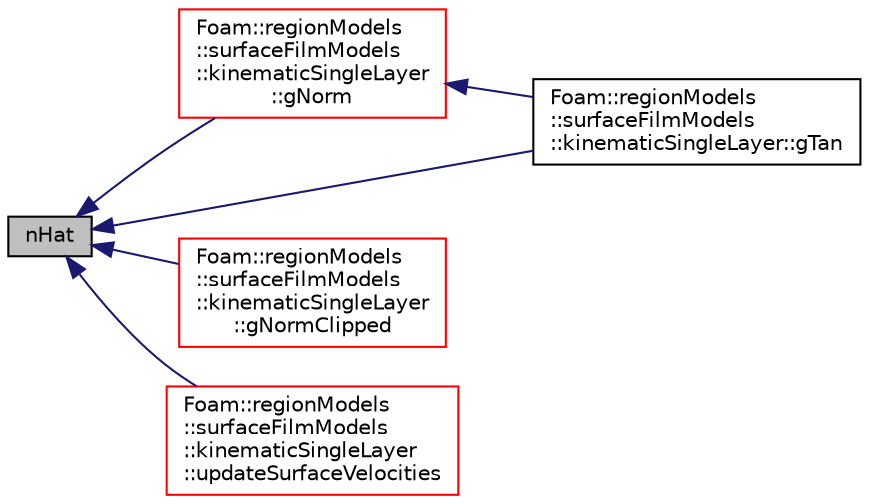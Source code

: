 digraph "nHat"
{
  bgcolor="transparent";
  edge [fontname="Helvetica",fontsize="10",labelfontname="Helvetica",labelfontsize="10"];
  node [fontname="Helvetica",fontsize="10",shape=record];
  rankdir="LR";
  Node1 [label="nHat",height=0.2,width=0.4,color="black", fillcolor="grey75", style="filled", fontcolor="black"];
  Node1 -> Node2 [dir="back",color="midnightblue",fontsize="10",style="solid",fontname="Helvetica"];
  Node2 [label="Foam::regionModels\l::surfaceFilmModels\l::kinematicSingleLayer\l::gNorm",height=0.2,width=0.4,color="red",URL="$a01229.html#a36b03881846e4652c241b289ffed6ac5",tooltip="Return the gravity normal-to-patch component contribution. "];
  Node2 -> Node3 [dir="back",color="midnightblue",fontsize="10",style="solid",fontname="Helvetica"];
  Node3 [label="Foam::regionModels\l::surfaceFilmModels\l::kinematicSingleLayer::gTan",height=0.2,width=0.4,color="black",URL="$a01229.html#a9d5bca687e0112892d9ce559f58d7b0d",tooltip="Return the gravity tangential component contributions. "];
  Node1 -> Node4 [dir="back",color="midnightblue",fontsize="10",style="solid",fontname="Helvetica"];
  Node4 [label="Foam::regionModels\l::surfaceFilmModels\l::kinematicSingleLayer\l::gNormClipped",height=0.2,width=0.4,color="red",URL="$a01229.html#a67832a61dba0da8c9e97d74abbc12641",tooltip="Return the gravity normal-to-patch component contribution. "];
  Node1 -> Node3 [dir="back",color="midnightblue",fontsize="10",style="solid",fontname="Helvetica"];
  Node1 -> Node5 [dir="back",color="midnightblue",fontsize="10",style="solid",fontname="Helvetica"];
  Node5 [label="Foam::regionModels\l::surfaceFilmModels\l::kinematicSingleLayer\l::updateSurfaceVelocities",height=0.2,width=0.4,color="red",URL="$a01229.html#a22134deef2f1f598fae44f744a1e7962",tooltip="Update film surface velocities. "];
}
